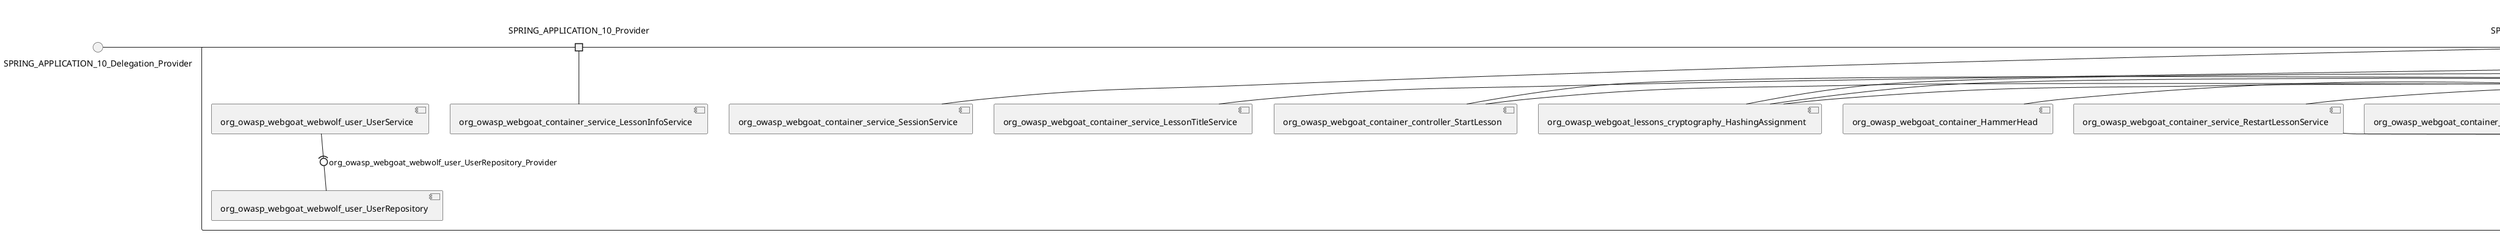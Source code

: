 @startuml
skinparam fixCircleLabelOverlapping true
skinparam componentStyle uml2
() SPRING_APPLICATION_10_Delegation_Provider
() SPRING_APPLICATION_11_Delegation_Provider
() SPRING_APPLICATION_12_Delegation_Provider
() SPRING_APPLICATION_13_Delegation_Provider
() SPRING_APPLICATION_14_Delegation_Provider
() SPRING_APPLICATION_15_Delegation_Provider
() SPRING_APPLICATION_16_Delegation_Provider
() SPRING_APPLICATION_2_Delegation_Provider
() SPRING_APPLICATION_3_Delegation_Provider
() SPRING_APPLICATION_4_Delegation_Provider
() SPRING_APPLICATION_5_Delegation_Provider
() SPRING_APPLICATION_6_Delegation_Provider
() SPRING_APPLICATION_7_Delegation_Provider
() SPRING_APPLICATION_8_Delegation_Provider
() SPRING_APPLICATION_9_Delegation_Provider
() SPRING_APPLICATION_BypassRestrictions_FieldRestrictions_POST_Delegation_Provider
() SPRING_APPLICATION_BypassRestrictions_frontendValidation_POST_Delegation_Provider
() SPRING_APPLICATION_ChromeDevTools_dummy_POST_Delegation_Provider
() SPRING_APPLICATION_ChromeDevTools_network_POST_Delegation_Provider
() SPRING_APPLICATION_CrossSiteScriptingStored_stored_xss_POST_Delegation_Provider
() SPRING_APPLICATION_CrossSiteScriptingStored_stored_xss_follow_up_POST_Delegation_Provider
() SPRING_APPLICATION_CrossSiteScripting_attack1_POST_Delegation_Provider
() SPRING_APPLICATION_CrossSiteScripting_attack3_POST_Delegation_Provider
() SPRING_APPLICATION_CrossSiteScripting_attack4_POST_Delegation_Provider
() SPRING_APPLICATION_CrossSiteScripting_attack5a_GET_Delegation_Provider
() SPRING_APPLICATION_CrossSiteScripting_attack6a_POST_Delegation_Provider
() SPRING_APPLICATION_CrossSiteScripting_dom_follow_up_POST_Delegation_Provider
() SPRING_APPLICATION_CrossSiteScripting_phone_home_xss_POST_Delegation_Provider
() SPRING_APPLICATION_CrossSiteScripting_quiz_GET_POST_Delegation_Provider
() SPRING_APPLICATION_Delegation_Provider
() SPRING_APPLICATION_GET_10_Delegation_Provider
() SPRING_APPLICATION_GET_11_Delegation_Provider
() SPRING_APPLICATION_GET_2_Delegation_Provider
() SPRING_APPLICATION_GET_3_Delegation_Provider
() SPRING_APPLICATION_GET_4_Delegation_Provider
() SPRING_APPLICATION_GET_5_Delegation_Provider
() SPRING_APPLICATION_GET_6_Delegation_Provider
() SPRING_APPLICATION_GET_7_Delegation_Provider
() SPRING_APPLICATION_GET_8_Delegation_Provider
() SPRING_APPLICATION_GET_9_Delegation_Provider
() SPRING_APPLICATION_GET_Delegation_Provider
() SPRING_APPLICATION_HtmlTampering_task_POST_Delegation_Provider
() SPRING_APPLICATION_HttpBasics_attack1_POST_Delegation_Provider
() SPRING_APPLICATION_HttpBasics_attack2_POST_Delegation_Provider
() SPRING_APPLICATION_IDOR_diff_attributes_POST_Delegation_Provider
() SPRING_APPLICATION_IDOR_login_POST_Delegation_Provider
() SPRING_APPLICATION_IDOR_profile_alt_path_POST_Delegation_Provider
() SPRING_APPLICATION_InsecureDeserialization_task_POST_Delegation_Provider
() SPRING_APPLICATION_InsecureLogin_Delegation_Provider
() SPRING_APPLICATION_JWT_decode_POST_Delegation_Provider
() SPRING_APPLICATION_JWT_jku_Delegation_Provider
() SPRING_APPLICATION_JWT_kid_Delegation_Provider
() SPRING_APPLICATION_JWT_quiz_GET_POST_Delegation_Provider
() SPRING_APPLICATION_JWT_refresh_Delegation_Provider
() SPRING_APPLICATION_JWT_secret_POST_Delegation_Provider
() SPRING_APPLICATION_JWT_votings_Delegation_Provider
() SPRING_APPLICATION_LogSpoofing_log_bleeding_POST_Delegation_Provider
() SPRING_APPLICATION_LogSpoofing_log_spoofing_POST_Delegation_Provider
() SPRING_APPLICATION_POST_10_Delegation_Provider
() SPRING_APPLICATION_POST_11_Delegation_Provider
() SPRING_APPLICATION_POST_12_Delegation_Provider
() SPRING_APPLICATION_POST_13_Delegation_Provider
() SPRING_APPLICATION_POST_14_Delegation_Provider
() SPRING_APPLICATION_POST_15_Delegation_Provider
() SPRING_APPLICATION_POST_16_Delegation_Provider
() SPRING_APPLICATION_POST_17_Delegation_Provider
() SPRING_APPLICATION_POST_18_Delegation_Provider
() SPRING_APPLICATION_POST_2_Delegation_Provider
() SPRING_APPLICATION_POST_3_Delegation_Provider
() SPRING_APPLICATION_POST_4_Delegation_Provider
() SPRING_APPLICATION_POST_5_Delegation_Provider
() SPRING_APPLICATION_POST_6_Delegation_Provider
() SPRING_APPLICATION_POST_7_Delegation_Provider
() SPRING_APPLICATION_POST_8_Delegation_Provider
() SPRING_APPLICATION_POST_9_Delegation_Provider
() SPRING_APPLICATION_POST_Delegation_Provider
() SPRING_APPLICATION_PUT_Delegation_Provider
() SPRING_APPLICATION_PasswordReset_ForgotPassword_create_password_reset_link_POST_Delegation_Provider
() SPRING_APPLICATION_PasswordReset_SecurityQuestions_POST_Delegation_Provider
() SPRING_APPLICATION_PasswordReset_reset_Delegation_Provider
() SPRING_APPLICATION_PasswordReset_simple_mail_reset_POST_Delegation_Provider
() SPRING_APPLICATION_PathTraversal_profile_picture_GET_Delegation_Provider
() SPRING_APPLICATION_PathTraversal_profile_picture_fix_GET_Delegation_Provider
() SPRING_APPLICATION_PathTraversal_profile_upload_POST_Delegation_Provider
() SPRING_APPLICATION_PathTraversal_profile_upload_fix_POST_Delegation_Provider
() SPRING_APPLICATION_PathTraversal_profile_upload_remove_user_input_POST_Delegation_Provider
() SPRING_APPLICATION_PathTraversal_random_POST_Delegation_Provider
() SPRING_APPLICATION_PathTraversal_random_picture_GET_Delegation_Provider
() SPRING_APPLICATION_PathTraversal_zip_slip_Delegation_Provider
() SPRING_APPLICATION_SSRF_task1_POST_Delegation_Provider
() SPRING_APPLICATION_SSRF_task2_POST_Delegation_Provider
() SPRING_APPLICATION_SecurePasswords_assignment_POST_Delegation_Provider
() SPRING_APPLICATION_SqlInjectionAdvanced_attack6a_POST_Delegation_Provider
() SPRING_APPLICATION_SqlInjectionAdvanced_attack6b_POST_Delegation_Provider
() SPRING_APPLICATION_SqlInjectionAdvanced_challenge_Login_POST_Delegation_Provider
() SPRING_APPLICATION_SqlInjectionAdvanced_challenge_PUT_Delegation_Provider
() SPRING_APPLICATION_SqlInjectionAdvanced_quiz_GET_POST_Delegation_Provider
() SPRING_APPLICATION_SqlInjectionMitigations_attack10a_POST_Delegation_Provider
() SPRING_APPLICATION_SqlInjectionMitigations_attack10b_POST_Delegation_Provider
() SPRING_APPLICATION_SqlInjectionMitigations_attack12a_POST_Delegation_Provider
() SPRING_APPLICATION_SqlInjectionMitigations_servers_GET_Delegation_Provider
() SPRING_APPLICATION_SqlInjection_assignment5a_POST_Delegation_Provider
() SPRING_APPLICATION_SqlInjection_assignment5b_POST_Delegation_Provider
() SPRING_APPLICATION_SqlInjection_attack10_POST_Delegation_Provider
() SPRING_APPLICATION_SqlInjection_attack2_POST_Delegation_Provider
() SPRING_APPLICATION_SqlInjection_attack3_POST_Delegation_Provider
() SPRING_APPLICATION_SqlInjection_attack4_POST_Delegation_Provider
() SPRING_APPLICATION_SqlInjection_attack5_POST_Delegation_Provider
() SPRING_APPLICATION_SqlInjection_attack8_POST_Delegation_Provider
() SPRING_APPLICATION_SqlInjection_attack9_POST_Delegation_Provider
() SPRING_APPLICATION_SqlOnlyInputValidationOnKeywords_attack_POST_Delegation_Provider
() SPRING_APPLICATION_SqlOnlyInputValidation_attack_POST_Delegation_Provider
() SPRING_APPLICATION_VulnerableComponents_attack1_POST_Delegation_Provider
() SPRING_APPLICATION_WebWolf_GET_Delegation_Provider
() SPRING_APPLICATION_WebWolf_landing_Delegation_Provider
() SPRING_APPLICATION_WebWolf_mail_Delegation_Provider
() SPRING_APPLICATION_challenge_1_POST_Delegation_Provider
() SPRING_APPLICATION_challenge_5_POST_Delegation_Provider
() SPRING_APPLICATION_challenge_7_Delegation_Provider
() SPRING_APPLICATION_challenge_8_Delegation_Provider
() SPRING_APPLICATION_challenge_logo_Delegation_Provider
() SPRING_APPLICATION_cia_quiz_GET_POST_Delegation_Provider
() SPRING_APPLICATION_clientSideFiltering_attack1_POST_Delegation_Provider
() SPRING_APPLICATION_clientSideFiltering_challenge_store_coupons_GET_Delegation_Provider
() SPRING_APPLICATION_clientSideFiltering_getItForFree_POST_Delegation_Provider
() SPRING_APPLICATION_clientSideFiltering_salaries_GET_Delegation_Provider
() SPRING_APPLICATION_crypto_encoding_basic_auth_POST_Delegation_Provider
() SPRING_APPLICATION_crypto_encoding_xor_POST_Delegation_Provider
() SPRING_APPLICATION_crypto_hashing_POST_Delegation_Provider
() SPRING_APPLICATION_crypto_secure_defaults_POST_Delegation_Provider
() SPRING_APPLICATION_crypto_signing_verify_POST_Delegation_Provider
() SPRING_APPLICATION_csrf_feedback_message_POST_Delegation_Provider
() SPRING_APPLICATION_csrf_review_POST_Delegation_Provider
() SPRING_APPLICATION_files_GET_Delegation_Provider
() SPRING_APPLICATION_fileupload_POST_Delegation_Provider
() SPRING_APPLICATION_jwt_Delegation_Provider
() SPRING_APPLICATION_landing_Delegation_Provider
() SPRING_APPLICATION_lesson_template_Delegation_Provider
() SPRING_APPLICATION_login_oauth_mvc_GET_Delegation_Provider
() SPRING_APPLICATION_mail_DELETE_GET_POST_Delegation_Provider
() SPRING_APPLICATION_register_mvc_POST_Delegation_Provider
() SPRING_APPLICATION_registration_GET_Delegation_Provider
() SPRING_APPLICATION_requests_GET_Delegation_Provider
() SPRING_APPLICATION_scoreboard_data_GET_Delegation_Provider
() SPRING_APPLICATION_server_directory_GET_Delegation_Provider
() SPRING_APPLICATION_service_debug_labels_mvc_Delegation_Provider
() SPRING_APPLICATION_service_lessonoverview_mvc_Delegation_Provider
() SPRING_APPLICATION_xxe_comments_GET_Delegation_Provider
rectangle System {
[org_owasp_webgoat_container_HammerHead] [[webgoat-webgoat.repository#_RdcfpCn0Ee-CCYNUjBWjjA]]
[org_owasp_webgoat_container_WebWolfRedirect] [[webgoat-webgoat.repository#_RdcfpCn0Ee-CCYNUjBWjjA]]
[org_owasp_webgoat_container_controller_StartLesson] [[webgoat-webgoat.repository#_RdcfpCn0Ee-CCYNUjBWjjA]]
[org_owasp_webgoat_container_controller_Welcome] [[webgoat-webgoat.repository#_RdcfpCn0Ee-CCYNUjBWjjA]]
[org_owasp_webgoat_container_i18n_PluginMessages_Provider] [[webgoat-webgoat.repository#_RdcfpCn0Ee-CCYNUjBWjjA]]
[org_owasp_webgoat_container_service_EnvironmentService] [[webgoat-webgoat.repository#_RdcfpCn0Ee-CCYNUjBWjjA]]
[org_owasp_webgoat_container_service_HintService] [[webgoat-webgoat.repository#_RdcfpCn0Ee-CCYNUjBWjjA]]
[org_owasp_webgoat_container_service_LabelDebugService] [[webgoat-webgoat.repository#_RdcfpCn0Ee-CCYNUjBWjjA]]
[org_owasp_webgoat_container_service_LabelService] [[webgoat-webgoat.repository#_RdcfpCn0Ee-CCYNUjBWjjA]]
[org_owasp_webgoat_container_service_LessonInfoService] [[webgoat-webgoat.repository#_RdcfpCn0Ee-CCYNUjBWjjA]]
[org_owasp_webgoat_container_service_LessonMenuService] [[webgoat-webgoat.repository#_RdcfpCn0Ee-CCYNUjBWjjA]]
[org_owasp_webgoat_container_service_LessonProgressService] [[webgoat-webgoat.repository#_RdcfpCn0Ee-CCYNUjBWjjA]]
[org_owasp_webgoat_container_service_LessonTitleService] [[webgoat-webgoat.repository#_RdcfpCn0Ee-CCYNUjBWjjA]]
[org_owasp_webgoat_container_service_ReportCardService] [[webgoat-webgoat.repository#_RdcfpCn0Ee-CCYNUjBWjjA]]
[org_owasp_webgoat_container_service_RestartLessonService] [[webgoat-webgoat.repository#_RdcfpCn0Ee-CCYNUjBWjjA]]
[org_owasp_webgoat_container_service_SessionService] [[webgoat-webgoat.repository#_RdcfpCn0Ee-CCYNUjBWjjA]]
[org_owasp_webgoat_container_session_UserSessionData_Provider] [[webgoat-webgoat.repository#_RdcfpCn0Ee-CCYNUjBWjjA]]
[org_owasp_webgoat_container_session_WebSession_Provider] [[webgoat-webgoat.repository#_RdcfpCn0Ee-CCYNUjBWjjA]]
[org_owasp_webgoat_container_users_RegistrationController] [[webgoat-webgoat.repository#_RdcfpCn0Ee-CCYNUjBWjjA]]
[org_owasp_webgoat_container_users_Scoreboard] [[webgoat-webgoat.repository#_RdcfpCn0Ee-CCYNUjBWjjA]]
[org_owasp_webgoat_container_users_UserRepository] [[webgoat-webgoat.repository#_RdcfpCn0Ee-CCYNUjBWjjA]]
[org_owasp_webgoat_container_users_UserService] [[webgoat-webgoat.repository#_RdcfpCn0Ee-CCYNUjBWjjA]]
[org_owasp_webgoat_container_users_UserTrackerRepository] [[webgoat-webgoat.repository#_RdcfpCn0Ee-CCYNUjBWjjA]]
[org_owasp_webgoat_lessons_authbypass_VerifyAccount] [[webgoat-webgoat.repository#_RdcfpCn0Ee-CCYNUjBWjjA]]
[org_owasp_webgoat_lessons_bypassrestrictions_BypassRestrictionsFieldRestrictions] [[webgoat-webgoat.repository#_RdcfpCn0Ee-CCYNUjBWjjA]]
[org_owasp_webgoat_lessons_bypassrestrictions_BypassRestrictionsFrontendValidation] [[webgoat-webgoat.repository#_RdcfpCn0Ee-CCYNUjBWjjA]]
[org_owasp_webgoat_lessons_challenges_FlagController] [[webgoat-webgoat.repository#_RdcfpCn0Ee-CCYNUjBWjjA]]
[org_owasp_webgoat_lessons_challenges_challenge1_Assignment1] [[webgoat-webgoat.repository#_RdcfpCn0Ee-CCYNUjBWjjA]]
[org_owasp_webgoat_lessons_challenges_challenge1_ImageServlet] [[webgoat-webgoat.repository#_RdcfpCn0Ee-CCYNUjBWjjA]]
[org_owasp_webgoat_lessons_challenges_challenge5_Assignment5] [[webgoat-webgoat.repository#_RdcfpCn0Ee-CCYNUjBWjjA]]
[org_owasp_webgoat_lessons_challenges_challenge7_Assignment7] [[webgoat-webgoat.repository#_RdcfpCn0Ee-CCYNUjBWjjA]]
[org_owasp_webgoat_lessons_challenges_challenge8_Assignment8] [[webgoat-webgoat.repository#_RdcfpCn0Ee-CCYNUjBWjjA]]
[org_owasp_webgoat_lessons_chromedevtools_NetworkDummy] [[webgoat-webgoat.repository#_RdcfpCn0Ee-CCYNUjBWjjA]]
[org_owasp_webgoat_lessons_chromedevtools_NetworkLesson] [[webgoat-webgoat.repository#_RdcfpCn0Ee-CCYNUjBWjjA]]
[org_owasp_webgoat_lessons_cia_CIAQuiz] [[webgoat-webgoat.repository#_RdcfpCn0Ee-CCYNUjBWjjA]]
[org_owasp_webgoat_lessons_clientsidefiltering_ClientSideFilteringAssignment] [[webgoat-webgoat.repository#_RdcfpCn0Ee-CCYNUjBWjjA]]
[org_owasp_webgoat_lessons_clientsidefiltering_ClientSideFilteringFreeAssignment] [[webgoat-webgoat.repository#_RdcfpCn0Ee-CCYNUjBWjjA]]
[org_owasp_webgoat_lessons_clientsidefiltering_Salaries] [[webgoat-webgoat.repository#_RdcfpCn0Ee-CCYNUjBWjjA]]
[org_owasp_webgoat_lessons_clientsidefiltering_ShopEndpoint] [[webgoat-webgoat.repository#_RdcfpCn0Ee-CCYNUjBWjjA]]
[org_owasp_webgoat_lessons_cryptography_EncodingAssignment] [[webgoat-webgoat.repository#_RdcfpCn0Ee-CCYNUjBWjjA]]
[org_owasp_webgoat_lessons_cryptography_HashingAssignment] [[webgoat-webgoat.repository#_RdcfpCn0Ee-CCYNUjBWjjA]]
[org_owasp_webgoat_lessons_cryptography_SecureDefaultsAssignment] [[webgoat-webgoat.repository#_RdcfpCn0Ee-CCYNUjBWjjA]]
[org_owasp_webgoat_lessons_cryptography_SigningAssignment] [[webgoat-webgoat.repository#_RdcfpCn0Ee-CCYNUjBWjjA]]
[org_owasp_webgoat_lessons_cryptography_XOREncodingAssignment] [[webgoat-webgoat.repository#_RdcfpCn0Ee-CCYNUjBWjjA]]
[org_owasp_webgoat_lessons_csrf_CSRFConfirmFlag1] [[webgoat-webgoat.repository#_RdcfpCn0Ee-CCYNUjBWjjA]]
[org_owasp_webgoat_lessons_csrf_CSRFFeedback] [[webgoat-webgoat.repository#_RdcfpCn0Ee-CCYNUjBWjjA]]
[org_owasp_webgoat_lessons_csrf_CSRFGetFlag] [[webgoat-webgoat.repository#_RdcfpCn0Ee-CCYNUjBWjjA]]
[org_owasp_webgoat_lessons_csrf_CSRFLogin] [[webgoat-webgoat.repository#_RdcfpCn0Ee-CCYNUjBWjjA]]
[org_owasp_webgoat_lessons_csrf_ForgedReviews] [[webgoat-webgoat.repository#_RdcfpCn0Ee-CCYNUjBWjjA]]
[org_owasp_webgoat_lessons_csrf_ObjectMapper_Provider] [[webgoat-webgoat.repository#_RdcfpCn0Ee-CCYNUjBWjjA]]
[org_owasp_webgoat_lessons_deserialization_InsecureDeserializationTask] [[webgoat-webgoat.repository#_RdcfpCn0Ee-CCYNUjBWjjA]]
[org_owasp_webgoat_lessons_hijacksession_HijackSessionAssignment] [[webgoat-webgoat.repository#_RdcfpCn0Ee-CCYNUjBWjjA]]
[org_owasp_webgoat_lessons_hijacksession_cas_HijackSessionAuthenticationProvider] [[webgoat-webgoat.repository#_RdcfpCn0Ee-CCYNUjBWjjA]]
[org_owasp_webgoat_lessons_htmltampering_HtmlTamperingTask] [[webgoat-webgoat.repository#_RdcfpCn0Ee-CCYNUjBWjjA]]
[org_owasp_webgoat_lessons_httpbasics_HttpBasicsLesson] [[webgoat-webgoat.repository#_RdcfpCn0Ee-CCYNUjBWjjA]]
[org_owasp_webgoat_lessons_httpbasics_HttpBasicsQuiz] [[webgoat-webgoat.repository#_RdcfpCn0Ee-CCYNUjBWjjA]]
[org_owasp_webgoat_lessons_httpproxies_HttpBasicsInterceptRequest] [[webgoat-webgoat.repository#_RdcfpCn0Ee-CCYNUjBWjjA]]
[org_owasp_webgoat_lessons_idor_IDORDiffAttributes] [[webgoat-webgoat.repository#_RdcfpCn0Ee-CCYNUjBWjjA]]
[org_owasp_webgoat_lessons_idor_IDOREditOtherProfile] [[webgoat-webgoat.repository#_RdcfpCn0Ee-CCYNUjBWjjA]]
[org_owasp_webgoat_lessons_idor_IDORLogin] [[webgoat-webgoat.repository#_RdcfpCn0Ee-CCYNUjBWjjA]]
[org_owasp_webgoat_lessons_idor_IDORViewOtherProfile] [[webgoat-webgoat.repository#_RdcfpCn0Ee-CCYNUjBWjjA]]
[org_owasp_webgoat_lessons_idor_IDORViewOwnProfile] [[webgoat-webgoat.repository#_RdcfpCn0Ee-CCYNUjBWjjA]]
[org_owasp_webgoat_lessons_idor_IDORViewOwnProfileAltUrl] [[webgoat-webgoat.repository#_RdcfpCn0Ee-CCYNUjBWjjA]]
[org_owasp_webgoat_lessons_insecurelogin_InsecureLoginTask] [[webgoat-webgoat.repository#_RdcfpCn0Ee-CCYNUjBWjjA]]
[org_owasp_webgoat_lessons_jwt_JWTDecodeEndpoint] [[webgoat-webgoat.repository#_RdcfpCn0Ee-CCYNUjBWjjA]]
[org_owasp_webgoat_lessons_jwt_JWTQuiz] [[webgoat-webgoat.repository#_RdcfpCn0Ee-CCYNUjBWjjA]]
[org_owasp_webgoat_lessons_jwt_JWTRefreshEndpoint] [[webgoat-webgoat.repository#_RdcfpCn0Ee-CCYNUjBWjjA]]
[org_owasp_webgoat_lessons_jwt_JWTSecretKeyEndpoint] [[webgoat-webgoat.repository#_RdcfpCn0Ee-CCYNUjBWjjA]]
[org_owasp_webgoat_lessons_jwt_JWTVotesEndpoint] [[webgoat-webgoat.repository#_RdcfpCn0Ee-CCYNUjBWjjA]]
[org_owasp_webgoat_lessons_jwt_claimmisuse_JWTHeaderJKUEndpoint] [[webgoat-webgoat.repository#_RdcfpCn0Ee-CCYNUjBWjjA]]
[org_owasp_webgoat_lessons_jwt_claimmisuse_JWTHeaderKIDEndpoint] [[webgoat-webgoat.repository#_RdcfpCn0Ee-CCYNUjBWjjA]]
[org_owasp_webgoat_lessons_lessontemplate_SampleAttack] [[webgoat-webgoat.repository#_RdcfpCn0Ee-CCYNUjBWjjA]]
[org_owasp_webgoat_lessons_logging_LogBleedingTask] [[webgoat-webgoat.repository#_RdcfpCn0Ee-CCYNUjBWjjA]]
[org_owasp_webgoat_lessons_logging_LogSpoofingTask] [[webgoat-webgoat.repository#_RdcfpCn0Ee-CCYNUjBWjjA]]
[org_owasp_webgoat_lessons_missingac_MissingFunctionACHiddenMenus] [[webgoat-webgoat.repository#_RdcfpCn0Ee-CCYNUjBWjjA]]
[org_owasp_webgoat_lessons_missingac_MissingFunctionACUsers] [[webgoat-webgoat.repository#_RdcfpCn0Ee-CCYNUjBWjjA]]
[org_owasp_webgoat_lessons_missingac_MissingFunctionACYourHash] [[webgoat-webgoat.repository#_RdcfpCn0Ee-CCYNUjBWjjA]]
[org_owasp_webgoat_lessons_missingac_MissingFunctionACYourHashAdmin] [[webgoat-webgoat.repository#_RdcfpCn0Ee-CCYNUjBWjjA]]
[org_owasp_webgoat_lessons_passwordreset_QuestionsAssignment] [[webgoat-webgoat.repository#_RdcfpCn0Ee-CCYNUjBWjjA]]
[org_owasp_webgoat_lessons_passwordreset_ResetLinkAssignment] [[webgoat-webgoat.repository#_RdcfpCn0Ee-CCYNUjBWjjA]]
[org_owasp_webgoat_lessons_passwordreset_ResetLinkAssignmentForgotPassword] [[webgoat-webgoat.repository#_RdcfpCn0Ee-CCYNUjBWjjA]]
[org_owasp_webgoat_lessons_passwordreset_SecurityQuestionAssignment] [[webgoat-webgoat.repository#_RdcfpCn0Ee-CCYNUjBWjjA]]
[org_owasp_webgoat_lessons_passwordreset_SimpleMailAssignment] [[webgoat-webgoat.repository#_RdcfpCn0Ee-CCYNUjBWjjA]]
[org_owasp_webgoat_lessons_passwordreset_TriedQuestions] [[webgoat-webgoat.repository#_RdcfpCn0Ee-CCYNUjBWjjA]]
[org_owasp_webgoat_lessons_pathtraversal_ProfileUpload] [[webgoat-webgoat.repository#_RdcfpCn0Ee-CCYNUjBWjjA]]
[org_owasp_webgoat_lessons_pathtraversal_ProfileUploadFix] [[webgoat-webgoat.repository#_RdcfpCn0Ee-CCYNUjBWjjA]]
[org_owasp_webgoat_lessons_pathtraversal_ProfileUploadRemoveUserInput] [[webgoat-webgoat.repository#_RdcfpCn0Ee-CCYNUjBWjjA]]
[org_owasp_webgoat_lessons_pathtraversal_ProfileUploadRetrieval] [[webgoat-webgoat.repository#_RdcfpCn0Ee-CCYNUjBWjjA]]
[org_owasp_webgoat_lessons_pathtraversal_ProfileZipSlip] [[webgoat-webgoat.repository#_RdcfpCn0Ee-CCYNUjBWjjA]]
[org_owasp_webgoat_lessons_securepasswords_SecurePasswordsAssignment] [[webgoat-webgoat.repository#_RdcfpCn0Ee-CCYNUjBWjjA]]
[org_owasp_webgoat_lessons_spoofcookie_SpoofCookieAssignment] [[webgoat-webgoat.repository#_RdcfpCn0Ee-CCYNUjBWjjA]]
[org_owasp_webgoat_lessons_sqlinjection_advanced_SqlInjectionChallenge] [[webgoat-webgoat.repository#_RdcfpCn0Ee-CCYNUjBWjjA]]
[org_owasp_webgoat_lessons_sqlinjection_advanced_SqlInjectionChallengeLogin] [[webgoat-webgoat.repository#_RdcfpCn0Ee-CCYNUjBWjjA]]
[org_owasp_webgoat_lessons_sqlinjection_advanced_SqlInjectionLesson6a] [[webgoat-webgoat.repository#_RdcfpCn0Ee-CCYNUjBWjjA]]
[org_owasp_webgoat_lessons_sqlinjection_advanced_SqlInjectionLesson6b] [[webgoat-webgoat.repository#_RdcfpCn0Ee-CCYNUjBWjjA]]
[org_owasp_webgoat_lessons_sqlinjection_advanced_SqlInjectionQuiz] [[webgoat-webgoat.repository#_RdcfpCn0Ee-CCYNUjBWjjA]]
[org_owasp_webgoat_lessons_sqlinjection_introduction_SqlInjectionLesson10] [[webgoat-webgoat.repository#_RdcfpCn0Ee-CCYNUjBWjjA]]
[org_owasp_webgoat_lessons_sqlinjection_introduction_SqlInjectionLesson2] [[webgoat-webgoat.repository#_RdcfpCn0Ee-CCYNUjBWjjA]]
[org_owasp_webgoat_lessons_sqlinjection_introduction_SqlInjectionLesson3] [[webgoat-webgoat.repository#_RdcfpCn0Ee-CCYNUjBWjjA]]
[org_owasp_webgoat_lessons_sqlinjection_introduction_SqlInjectionLesson4] [[webgoat-webgoat.repository#_RdcfpCn0Ee-CCYNUjBWjjA]]
[org_owasp_webgoat_lessons_sqlinjection_introduction_SqlInjectionLesson5] [[webgoat-webgoat.repository#_RdcfpCn0Ee-CCYNUjBWjjA]]
[org_owasp_webgoat_lessons_sqlinjection_introduction_SqlInjectionLesson5a] [[webgoat-webgoat.repository#_RdcfpCn0Ee-CCYNUjBWjjA]]
[org_owasp_webgoat_lessons_sqlinjection_introduction_SqlInjectionLesson5b] [[webgoat-webgoat.repository#_RdcfpCn0Ee-CCYNUjBWjjA]]
[org_owasp_webgoat_lessons_sqlinjection_introduction_SqlInjectionLesson8] [[webgoat-webgoat.repository#_RdcfpCn0Ee-CCYNUjBWjjA]]
[org_owasp_webgoat_lessons_sqlinjection_introduction_SqlInjectionLesson9] [[webgoat-webgoat.repository#_RdcfpCn0Ee-CCYNUjBWjjA]]
[org_owasp_webgoat_lessons_sqlinjection_mitigation_Servers] [[webgoat-webgoat.repository#_RdcfpCn0Ee-CCYNUjBWjjA]]
[org_owasp_webgoat_lessons_sqlinjection_mitigation_SqlInjectionLesson10a] [[webgoat-webgoat.repository#_RdcfpCn0Ee-CCYNUjBWjjA]]
[org_owasp_webgoat_lessons_sqlinjection_mitigation_SqlInjectionLesson10b] [[webgoat-webgoat.repository#_RdcfpCn0Ee-CCYNUjBWjjA]]
[org_owasp_webgoat_lessons_sqlinjection_mitigation_SqlInjectionLesson13] [[webgoat-webgoat.repository#_RdcfpCn0Ee-CCYNUjBWjjA]]
[org_owasp_webgoat_lessons_sqlinjection_mitigation_SqlOnlyInputValidation] [[webgoat-webgoat.repository#_RdcfpCn0Ee-CCYNUjBWjjA]]
[org_owasp_webgoat_lessons_sqlinjection_mitigation_SqlOnlyInputValidationOnKeywords] [[webgoat-webgoat.repository#_RdcfpCn0Ee-CCYNUjBWjjA]]
[org_owasp_webgoat_lessons_ssrf_SSRFTask1] [[webgoat-webgoat.repository#_RdcfpCn0Ee-CCYNUjBWjjA]]
[org_owasp_webgoat_lessons_ssrf_SSRFTask2] [[webgoat-webgoat.repository#_RdcfpCn0Ee-CCYNUjBWjjA]]
[org_owasp_webgoat_lessons_vulnerablecomponents_VulnerableComponentsLesson] [[webgoat-webgoat.repository#_RdcfpCn0Ee-CCYNUjBWjjA]]
[org_owasp_webgoat_lessons_webwolfintroduction_LandingAssignment] [[webgoat-webgoat.repository#_RdcfpCn0Ee-CCYNUjBWjjA]]
[org_owasp_webgoat_lessons_webwolfintroduction_MailAssignment] [[webgoat-webgoat.repository#_RdcfpCn0Ee-CCYNUjBWjjA]]
[org_owasp_webgoat_lessons_xss_CrossSiteScriptingLesson1] [[webgoat-webgoat.repository#_RdcfpCn0Ee-CCYNUjBWjjA]]
[org_owasp_webgoat_lessons_xss_CrossSiteScriptingLesson3] [[webgoat-webgoat.repository#_RdcfpCn0Ee-CCYNUjBWjjA]]
[org_owasp_webgoat_lessons_xss_CrossSiteScriptingLesson4] [[webgoat-webgoat.repository#_RdcfpCn0Ee-CCYNUjBWjjA]]
[org_owasp_webgoat_lessons_xss_CrossSiteScriptingLesson5a] [[webgoat-webgoat.repository#_RdcfpCn0Ee-CCYNUjBWjjA]]
[org_owasp_webgoat_lessons_xss_CrossSiteScriptingLesson6a] [[webgoat-webgoat.repository#_RdcfpCn0Ee-CCYNUjBWjjA]]
[org_owasp_webgoat_lessons_xss_CrossSiteScriptingQuiz] [[webgoat-webgoat.repository#_RdcfpCn0Ee-CCYNUjBWjjA]]
[org_owasp_webgoat_lessons_xss_DOMCrossSiteScripting] [[webgoat-webgoat.repository#_RdcfpCn0Ee-CCYNUjBWjjA]]
[org_owasp_webgoat_lessons_xss_DOMCrossSiteScriptingVerifier] [[webgoat-webgoat.repository#_RdcfpCn0Ee-CCYNUjBWjjA]]
[org_owasp_webgoat_lessons_xss_stored_StoredCrossSiteScriptingVerifier] [[webgoat-webgoat.repository#_RdcfpCn0Ee-CCYNUjBWjjA]]
[org_owasp_webgoat_lessons_xss_stored_StoredXssComments] [[webgoat-webgoat.repository#_RdcfpCn0Ee-CCYNUjBWjjA]]
[org_owasp_webgoat_lessons_xxe_BlindSendFileAssignment] [[webgoat-webgoat.repository#_RdcfpCn0Ee-CCYNUjBWjjA]]
[org_owasp_webgoat_lessons_xxe_CommentsCache] [[webgoat-webgoat.repository#_RdcfpCn0Ee-CCYNUjBWjjA]]
[org_owasp_webgoat_lessons_xxe_CommentsEndpoint] [[webgoat-webgoat.repository#_RdcfpCn0Ee-CCYNUjBWjjA]]
[org_owasp_webgoat_lessons_xxe_ContentTypeAssignment] [[webgoat-webgoat.repository#_RdcfpCn0Ee-CCYNUjBWjjA]]
[org_owasp_webgoat_lessons_xxe_SimpleXXE] [[webgoat-webgoat.repository#_RdcfpCn0Ee-CCYNUjBWjjA]]
[org_owasp_webgoat_webwolf_FileServer] [[webgoat-webgoat.repository#_RdcfpCn0Ee-CCYNUjBWjjA]]
[org_owasp_webgoat_webwolf_jwt_JWTController] [[webgoat-webgoat.repository#_RdcfpCn0Ee-CCYNUjBWjjA]]
[org_owasp_webgoat_webwolf_mailbox_MailboxController] [[webgoat-webgoat.repository#_RdcfpCn0Ee-CCYNUjBWjjA]]
[org_owasp_webgoat_webwolf_mailbox_MailboxRepository] [[webgoat-webgoat.repository#_RdcfpCn0Ee-CCYNUjBWjjA]]
[org_owasp_webgoat_webwolf_requests_LandingPage] [[webgoat-webgoat.repository#_RdcfpCn0Ee-CCYNUjBWjjA]]
[org_owasp_webgoat_webwolf_requests_Requests] [[webgoat-webgoat.repository#_RdcfpCn0Ee-CCYNUjBWjjA]]
[org_owasp_webgoat_webwolf_user_UserRepository] [[webgoat-webgoat.repository#_RdcfpCn0Ee-CCYNUjBWjjA]]
[org_owasp_webgoat_webwolf_user_UserService] [[webgoat-webgoat.repository#_RdcfpCn0Ee-CCYNUjBWjjA]]
port SPRING_APPLICATION_10_Provider
SPRING_APPLICATION_10_Delegation_Provider - SPRING_APPLICATION_10_Provider
SPRING_APPLICATION_10_Provider - [org_owasp_webgoat_container_service_LessonInfoService]
port SPRING_APPLICATION_11_Provider
SPRING_APPLICATION_11_Delegation_Provider - SPRING_APPLICATION_11_Provider
SPRING_APPLICATION_11_Provider - [org_owasp_webgoat_container_service_SessionService]
port SPRING_APPLICATION_12_Provider
SPRING_APPLICATION_12_Delegation_Provider - SPRING_APPLICATION_12_Provider
SPRING_APPLICATION_12_Provider - [org_owasp_webgoat_lessons_xxe_SimpleXXE]
port SPRING_APPLICATION_13_Provider
SPRING_APPLICATION_13_Delegation_Provider - SPRING_APPLICATION_13_Provider
SPRING_APPLICATION_13_Provider - [org_owasp_webgoat_container_controller_StartLesson]
port SPRING_APPLICATION_14_Provider
SPRING_APPLICATION_14_Delegation_Provider - SPRING_APPLICATION_14_Provider
SPRING_APPLICATION_14_Provider - [org_owasp_webgoat_lessons_cryptography_HashingAssignment]
port SPRING_APPLICATION_15_Provider
SPRING_APPLICATION_15_Delegation_Provider - SPRING_APPLICATION_15_Provider
SPRING_APPLICATION_15_Provider - [org_owasp_webgoat_container_service_LessonTitleService]
port SPRING_APPLICATION_16_Provider
SPRING_APPLICATION_16_Delegation_Provider - SPRING_APPLICATION_16_Provider
SPRING_APPLICATION_16_Provider - [org_owasp_webgoat_lessons_cryptography_SigningAssignment]
port SPRING_APPLICATION_2_Provider
SPRING_APPLICATION_2_Delegation_Provider - SPRING_APPLICATION_2_Provider
SPRING_APPLICATION_2_Provider - [org_owasp_webgoat_lessons_jwt_JWTSecretKeyEndpoint]
port SPRING_APPLICATION_3_Provider
SPRING_APPLICATION_3_Delegation_Provider - SPRING_APPLICATION_3_Provider
SPRING_APPLICATION_3_Provider - [org_owasp_webgoat_container_controller_StartLesson]
port SPRING_APPLICATION_4_Provider
SPRING_APPLICATION_4_Delegation_Provider - SPRING_APPLICATION_4_Provider
SPRING_APPLICATION_4_Provider - [org_owasp_webgoat_webwolf_FileServer]
port SPRING_APPLICATION_5_Provider
SPRING_APPLICATION_5_Delegation_Provider - SPRING_APPLICATION_5_Provider
SPRING_APPLICATION_5_Provider - [org_owasp_webgoat_container_service_LabelDebugService]
port SPRING_APPLICATION_6_Provider
SPRING_APPLICATION_6_Delegation_Provider - SPRING_APPLICATION_6_Provider
SPRING_APPLICATION_6_Provider - [org_owasp_webgoat_lessons_cryptography_HashingAssignment]
port SPRING_APPLICATION_7_Provider
SPRING_APPLICATION_7_Delegation_Provider - SPRING_APPLICATION_7_Provider
SPRING_APPLICATION_7_Provider - [org_owasp_webgoat_container_HammerHead]
port SPRING_APPLICATION_8_Provider
SPRING_APPLICATION_8_Delegation_Provider - SPRING_APPLICATION_8_Provider
SPRING_APPLICATION_8_Provider - [org_owasp_webgoat_container_service_RestartLessonService]
port SPRING_APPLICATION_9_Provider
SPRING_APPLICATION_9_Delegation_Provider - SPRING_APPLICATION_9_Provider
SPRING_APPLICATION_9_Provider - [org_owasp_webgoat_container_service_LessonMenuService]
port SPRING_APPLICATION_BypassRestrictions_FieldRestrictions_POST_Provider
SPRING_APPLICATION_BypassRestrictions_FieldRestrictions_POST_Delegation_Provider - SPRING_APPLICATION_BypassRestrictions_FieldRestrictions_POST_Provider
SPRING_APPLICATION_BypassRestrictions_FieldRestrictions_POST_Provider - [org_owasp_webgoat_lessons_bypassrestrictions_BypassRestrictionsFieldRestrictions]
port SPRING_APPLICATION_BypassRestrictions_frontendValidation_POST_Provider
SPRING_APPLICATION_BypassRestrictions_frontendValidation_POST_Delegation_Provider - SPRING_APPLICATION_BypassRestrictions_frontendValidation_POST_Provider
SPRING_APPLICATION_BypassRestrictions_frontendValidation_POST_Provider - [org_owasp_webgoat_lessons_bypassrestrictions_BypassRestrictionsFrontendValidation]
port SPRING_APPLICATION_ChromeDevTools_dummy_POST_Provider
SPRING_APPLICATION_ChromeDevTools_dummy_POST_Delegation_Provider - SPRING_APPLICATION_ChromeDevTools_dummy_POST_Provider
SPRING_APPLICATION_ChromeDevTools_dummy_POST_Provider - [org_owasp_webgoat_lessons_chromedevtools_NetworkDummy]
port SPRING_APPLICATION_ChromeDevTools_network_POST_Provider
SPRING_APPLICATION_ChromeDevTools_network_POST_Delegation_Provider - SPRING_APPLICATION_ChromeDevTools_network_POST_Provider
SPRING_APPLICATION_ChromeDevTools_network_POST_Provider - [org_owasp_webgoat_lessons_chromedevtools_NetworkLesson]
port SPRING_APPLICATION_CrossSiteScriptingStored_stored_xss_POST_Provider
SPRING_APPLICATION_CrossSiteScriptingStored_stored_xss_POST_Delegation_Provider - SPRING_APPLICATION_CrossSiteScriptingStored_stored_xss_POST_Provider
SPRING_APPLICATION_CrossSiteScriptingStored_stored_xss_POST_Provider - [org_owasp_webgoat_lessons_xss_stored_StoredXssComments]
port SPRING_APPLICATION_CrossSiteScriptingStored_stored_xss_follow_up_POST_Provider
SPRING_APPLICATION_CrossSiteScriptingStored_stored_xss_follow_up_POST_Delegation_Provider - SPRING_APPLICATION_CrossSiteScriptingStored_stored_xss_follow_up_POST_Provider
SPRING_APPLICATION_CrossSiteScriptingStored_stored_xss_follow_up_POST_Provider - [org_owasp_webgoat_lessons_xss_stored_StoredCrossSiteScriptingVerifier]
port SPRING_APPLICATION_CrossSiteScripting_attack1_POST_Provider
SPRING_APPLICATION_CrossSiteScripting_attack1_POST_Delegation_Provider - SPRING_APPLICATION_CrossSiteScripting_attack1_POST_Provider
SPRING_APPLICATION_CrossSiteScripting_attack1_POST_Provider - [org_owasp_webgoat_lessons_xss_CrossSiteScriptingLesson1]
port SPRING_APPLICATION_CrossSiteScripting_attack3_POST_Provider
SPRING_APPLICATION_CrossSiteScripting_attack3_POST_Delegation_Provider - SPRING_APPLICATION_CrossSiteScripting_attack3_POST_Provider
SPRING_APPLICATION_CrossSiteScripting_attack3_POST_Provider - [org_owasp_webgoat_lessons_xss_CrossSiteScriptingLesson3]
port SPRING_APPLICATION_CrossSiteScripting_attack4_POST_Provider
SPRING_APPLICATION_CrossSiteScripting_attack4_POST_Delegation_Provider - SPRING_APPLICATION_CrossSiteScripting_attack4_POST_Provider
SPRING_APPLICATION_CrossSiteScripting_attack4_POST_Provider - [org_owasp_webgoat_lessons_xss_CrossSiteScriptingLesson4]
port SPRING_APPLICATION_CrossSiteScripting_attack5a_GET_Provider
SPRING_APPLICATION_CrossSiteScripting_attack5a_GET_Delegation_Provider - SPRING_APPLICATION_CrossSiteScripting_attack5a_GET_Provider
SPRING_APPLICATION_CrossSiteScripting_attack5a_GET_Provider - [org_owasp_webgoat_lessons_xss_CrossSiteScriptingLesson5a]
port SPRING_APPLICATION_CrossSiteScripting_attack6a_POST_Provider
SPRING_APPLICATION_CrossSiteScripting_attack6a_POST_Delegation_Provider - SPRING_APPLICATION_CrossSiteScripting_attack6a_POST_Provider
SPRING_APPLICATION_CrossSiteScripting_attack6a_POST_Provider - [org_owasp_webgoat_lessons_xss_CrossSiteScriptingLesson6a]
port SPRING_APPLICATION_CrossSiteScripting_dom_follow_up_POST_Provider
SPRING_APPLICATION_CrossSiteScripting_dom_follow_up_POST_Delegation_Provider - SPRING_APPLICATION_CrossSiteScripting_dom_follow_up_POST_Provider
SPRING_APPLICATION_CrossSiteScripting_dom_follow_up_POST_Provider - [org_owasp_webgoat_lessons_xss_DOMCrossSiteScriptingVerifier]
port SPRING_APPLICATION_CrossSiteScripting_phone_home_xss_POST_Provider
SPRING_APPLICATION_CrossSiteScripting_phone_home_xss_POST_Delegation_Provider - SPRING_APPLICATION_CrossSiteScripting_phone_home_xss_POST_Provider
SPRING_APPLICATION_CrossSiteScripting_phone_home_xss_POST_Provider - [org_owasp_webgoat_lessons_xss_DOMCrossSiteScripting]
port SPRING_APPLICATION_CrossSiteScripting_quiz_GET_POST_Provider
SPRING_APPLICATION_CrossSiteScripting_quiz_GET_POST_Delegation_Provider - SPRING_APPLICATION_CrossSiteScripting_quiz_GET_POST_Provider
SPRING_APPLICATION_CrossSiteScripting_quiz_GET_POST_Provider - [org_owasp_webgoat_lessons_xss_CrossSiteScriptingQuiz]
port SPRING_APPLICATION_Provider
SPRING_APPLICATION_Delegation_Provider - SPRING_APPLICATION_Provider
SPRING_APPLICATION_Provider - [org_owasp_webgoat_lessons_httpproxies_HttpBasicsInterceptRequest]
port SPRING_APPLICATION_GET_10_Provider
SPRING_APPLICATION_GET_10_Delegation_Provider - SPRING_APPLICATION_GET_10_Provider
SPRING_APPLICATION_GET_10_Provider - [org_owasp_webgoat_container_service_LabelService]
port SPRING_APPLICATION_GET_11_Provider
SPRING_APPLICATION_GET_11_Delegation_Provider - SPRING_APPLICATION_GET_11_Provider
SPRING_APPLICATION_GET_11_Provider - [org_owasp_webgoat_lessons_cryptography_EncodingAssignment]
port SPRING_APPLICATION_GET_2_Provider
SPRING_APPLICATION_GET_2_Delegation_Provider - SPRING_APPLICATION_GET_2_Provider
SPRING_APPLICATION_GET_2_Provider - [org_owasp_webgoat_lessons_xss_stored_StoredXssComments]
port SPRING_APPLICATION_GET_3_Provider
SPRING_APPLICATION_GET_3_Delegation_Provider - SPRING_APPLICATION_GET_3_Provider
SPRING_APPLICATION_GET_3_Provider - [org_owasp_webgoat_lessons_idor_IDORViewOwnProfile]
port SPRING_APPLICATION_GET_4_Provider
SPRING_APPLICATION_GET_4_Delegation_Provider - SPRING_APPLICATION_GET_4_Provider
SPRING_APPLICATION_GET_4_Provider - [org_owasp_webgoat_lessons_missingac_MissingFunctionACUsers]
port SPRING_APPLICATION_GET_5_Provider
SPRING_APPLICATION_GET_5_Delegation_Provider - SPRING_APPLICATION_GET_5_Provider
SPRING_APPLICATION_GET_5_Provider - [org_owasp_webgoat_lessons_spoofcookie_SpoofCookieAssignment]
port SPRING_APPLICATION_GET_6_Provider
SPRING_APPLICATION_GET_6_Delegation_Provider - SPRING_APPLICATION_GET_6_Provider
SPRING_APPLICATION_GET_6_Provider - [org_owasp_webgoat_lessons_idor_IDORViewOtherProfile]
port SPRING_APPLICATION_GET_7_Provider
SPRING_APPLICATION_GET_7_Delegation_Provider - SPRING_APPLICATION_GET_7_Provider
SPRING_APPLICATION_GET_7_Provider - [org_owasp_webgoat_container_service_HintService]
port SPRING_APPLICATION_GET_8_Provider
SPRING_APPLICATION_GET_8_Delegation_Provider - SPRING_APPLICATION_GET_8_Provider
SPRING_APPLICATION_GET_8_Provider - [org_owasp_webgoat_lessons_csrf_ForgedReviews]
port SPRING_APPLICATION_GET_9_Provider
SPRING_APPLICATION_GET_9_Delegation_Provider - SPRING_APPLICATION_GET_9_Provider
SPRING_APPLICATION_GET_9_Provider - [org_owasp_webgoat_container_controller_Welcome]
port SPRING_APPLICATION_GET_Provider
SPRING_APPLICATION_GET_Delegation_Provider - SPRING_APPLICATION_GET_Provider
SPRING_APPLICATION_GET_Provider - [org_owasp_webgoat_container_service_ReportCardService]
port SPRING_APPLICATION_HtmlTampering_task_POST_Provider
SPRING_APPLICATION_HtmlTampering_task_POST_Delegation_Provider - SPRING_APPLICATION_HtmlTampering_task_POST_Provider
SPRING_APPLICATION_HtmlTampering_task_POST_Provider - [org_owasp_webgoat_lessons_htmltampering_HtmlTamperingTask]
port SPRING_APPLICATION_HttpBasics_attack1_POST_Provider
SPRING_APPLICATION_HttpBasics_attack1_POST_Delegation_Provider - SPRING_APPLICATION_HttpBasics_attack1_POST_Provider
SPRING_APPLICATION_HttpBasics_attack1_POST_Provider - [org_owasp_webgoat_lessons_httpbasics_HttpBasicsLesson]
port SPRING_APPLICATION_HttpBasics_attack2_POST_Provider
SPRING_APPLICATION_HttpBasics_attack2_POST_Delegation_Provider - SPRING_APPLICATION_HttpBasics_attack2_POST_Provider
SPRING_APPLICATION_HttpBasics_attack2_POST_Provider - [org_owasp_webgoat_lessons_httpbasics_HttpBasicsQuiz]
port SPRING_APPLICATION_IDOR_diff_attributes_POST_Provider
SPRING_APPLICATION_IDOR_diff_attributes_POST_Delegation_Provider - SPRING_APPLICATION_IDOR_diff_attributes_POST_Provider
SPRING_APPLICATION_IDOR_diff_attributes_POST_Provider - [org_owasp_webgoat_lessons_idor_IDORDiffAttributes]
port SPRING_APPLICATION_IDOR_login_POST_Provider
SPRING_APPLICATION_IDOR_login_POST_Delegation_Provider - SPRING_APPLICATION_IDOR_login_POST_Provider
SPRING_APPLICATION_IDOR_login_POST_Provider - [org_owasp_webgoat_lessons_idor_IDORLogin]
port SPRING_APPLICATION_IDOR_profile_alt_path_POST_Provider
SPRING_APPLICATION_IDOR_profile_alt_path_POST_Delegation_Provider - SPRING_APPLICATION_IDOR_profile_alt_path_POST_Provider
SPRING_APPLICATION_IDOR_profile_alt_path_POST_Provider - [org_owasp_webgoat_lessons_idor_IDORViewOwnProfileAltUrl]
port SPRING_APPLICATION_InsecureDeserialization_task_POST_Provider
SPRING_APPLICATION_InsecureDeserialization_task_POST_Delegation_Provider - SPRING_APPLICATION_InsecureDeserialization_task_POST_Provider
SPRING_APPLICATION_InsecureDeserialization_task_POST_Provider - [org_owasp_webgoat_lessons_deserialization_InsecureDeserializationTask]
port SPRING_APPLICATION_InsecureLogin_Provider
SPRING_APPLICATION_InsecureLogin_Delegation_Provider - SPRING_APPLICATION_InsecureLogin_Provider
SPRING_APPLICATION_InsecureLogin_Provider - [org_owasp_webgoat_lessons_insecurelogin_InsecureLoginTask]
port SPRING_APPLICATION_JWT_decode_POST_Provider
SPRING_APPLICATION_JWT_decode_POST_Delegation_Provider - SPRING_APPLICATION_JWT_decode_POST_Provider
SPRING_APPLICATION_JWT_decode_POST_Provider - [org_owasp_webgoat_lessons_jwt_JWTDecodeEndpoint]
port SPRING_APPLICATION_JWT_jku_Provider
SPRING_APPLICATION_JWT_jku_Delegation_Provider - SPRING_APPLICATION_JWT_jku_Provider
SPRING_APPLICATION_JWT_jku_Provider - [org_owasp_webgoat_lessons_jwt_claimmisuse_JWTHeaderJKUEndpoint]
port SPRING_APPLICATION_JWT_kid_Provider
SPRING_APPLICATION_JWT_kid_Delegation_Provider - SPRING_APPLICATION_JWT_kid_Provider
SPRING_APPLICATION_JWT_kid_Provider - [org_owasp_webgoat_lessons_jwt_claimmisuse_JWTHeaderKIDEndpoint]
port SPRING_APPLICATION_JWT_quiz_GET_POST_Provider
SPRING_APPLICATION_JWT_quiz_GET_POST_Delegation_Provider - SPRING_APPLICATION_JWT_quiz_GET_POST_Provider
SPRING_APPLICATION_JWT_quiz_GET_POST_Provider - [org_owasp_webgoat_lessons_jwt_JWTQuiz]
port SPRING_APPLICATION_JWT_refresh_Provider
SPRING_APPLICATION_JWT_refresh_Delegation_Provider - SPRING_APPLICATION_JWT_refresh_Provider
SPRING_APPLICATION_JWT_refresh_Provider - [org_owasp_webgoat_lessons_jwt_JWTRefreshEndpoint]
port SPRING_APPLICATION_JWT_secret_POST_Provider
SPRING_APPLICATION_JWT_secret_POST_Delegation_Provider - SPRING_APPLICATION_JWT_secret_POST_Provider
SPRING_APPLICATION_JWT_secret_POST_Provider - [org_owasp_webgoat_lessons_jwt_JWTSecretKeyEndpoint]
port SPRING_APPLICATION_JWT_votings_Provider
SPRING_APPLICATION_JWT_votings_Delegation_Provider - SPRING_APPLICATION_JWT_votings_Provider
SPRING_APPLICATION_JWT_votings_Provider - [org_owasp_webgoat_lessons_jwt_JWTVotesEndpoint]
port SPRING_APPLICATION_LogSpoofing_log_bleeding_POST_Provider
SPRING_APPLICATION_LogSpoofing_log_bleeding_POST_Delegation_Provider - SPRING_APPLICATION_LogSpoofing_log_bleeding_POST_Provider
SPRING_APPLICATION_LogSpoofing_log_bleeding_POST_Provider - [org_owasp_webgoat_lessons_logging_LogBleedingTask]
port SPRING_APPLICATION_LogSpoofing_log_spoofing_POST_Provider
SPRING_APPLICATION_LogSpoofing_log_spoofing_POST_Delegation_Provider - SPRING_APPLICATION_LogSpoofing_log_spoofing_POST_Provider
SPRING_APPLICATION_LogSpoofing_log_spoofing_POST_Provider - [org_owasp_webgoat_lessons_logging_LogSpoofingTask]
port SPRING_APPLICATION_POST_10_Provider
SPRING_APPLICATION_POST_10_Delegation_Provider - SPRING_APPLICATION_POST_10_Provider
SPRING_APPLICATION_POST_10_Provider - [org_owasp_webgoat_lessons_passwordreset_SimpleMailAssignment]
port SPRING_APPLICATION_POST_11_Provider
SPRING_APPLICATION_POST_11_Delegation_Provider - SPRING_APPLICATION_POST_11_Provider
SPRING_APPLICATION_POST_11_Provider - [org_owasp_webgoat_lessons_missingac_MissingFunctionACUsers]
port SPRING_APPLICATION_POST_12_Provider
SPRING_APPLICATION_POST_12_Delegation_Provider - SPRING_APPLICATION_POST_12_Provider
SPRING_APPLICATION_POST_12_Provider - [org_owasp_webgoat_lessons_authbypass_VerifyAccount]
port SPRING_APPLICATION_POST_13_Provider
SPRING_APPLICATION_POST_13_Delegation_Provider - SPRING_APPLICATION_POST_13_Provider
SPRING_APPLICATION_POST_13_Provider - [org_owasp_webgoat_lessons_xxe_ContentTypeAssignment]
port SPRING_APPLICATION_POST_14_Provider
SPRING_APPLICATION_POST_14_Delegation_Provider - SPRING_APPLICATION_POST_14_Provider
SPRING_APPLICATION_POST_14_Provider - [org_owasp_webgoat_lessons_xxe_BlindSendFileAssignment]
port SPRING_APPLICATION_POST_15_Provider
SPRING_APPLICATION_POST_15_Delegation_Provider - SPRING_APPLICATION_POST_15_Provider
SPRING_APPLICATION_POST_15_Provider - [org_owasp_webgoat_lessons_csrf_CSRFLogin]
port SPRING_APPLICATION_POST_16_Provider
SPRING_APPLICATION_POST_16_Delegation_Provider - SPRING_APPLICATION_POST_16_Provider
SPRING_APPLICATION_POST_16_Provider - [org_owasp_webgoat_lessons_missingac_MissingFunctionACYourHashAdmin]
port SPRING_APPLICATION_POST_17_Provider
SPRING_APPLICATION_POST_17_Delegation_Provider - SPRING_APPLICATION_POST_17_Provider
SPRING_APPLICATION_POST_17_Provider - [org_owasp_webgoat_lessons_csrf_CSRFConfirmFlag1]
port SPRING_APPLICATION_POST_18_Provider
SPRING_APPLICATION_POST_18_Delegation_Provider - SPRING_APPLICATION_POST_18_Provider
SPRING_APPLICATION_POST_18_Provider - [org_owasp_webgoat_lessons_passwordreset_QuestionsAssignment]
port SPRING_APPLICATION_POST_2_Provider
SPRING_APPLICATION_POST_2_Delegation_Provider - SPRING_APPLICATION_POST_2_Provider
SPRING_APPLICATION_POST_2_Provider - [org_owasp_webgoat_lessons_spoofcookie_SpoofCookieAssignment]
port SPRING_APPLICATION_POST_3_Provider
SPRING_APPLICATION_POST_3_Delegation_Provider - SPRING_APPLICATION_POST_3_Provider
SPRING_APPLICATION_POST_3_Provider - [org_owasp_webgoat_lessons_xxe_SimpleXXE]
port SPRING_APPLICATION_POST_4_Provider
SPRING_APPLICATION_POST_4_Delegation_Provider - SPRING_APPLICATION_POST_4_Provider
SPRING_APPLICATION_POST_4_Provider - [org_owasp_webgoat_lessons_csrf_CSRFGetFlag]
port SPRING_APPLICATION_POST_5_Provider
SPRING_APPLICATION_POST_5_Delegation_Provider - SPRING_APPLICATION_POST_5_Provider
SPRING_APPLICATION_POST_5_Provider - [org_owasp_webgoat_lessons_chromedevtools_NetworkLesson]
port SPRING_APPLICATION_POST_6_Provider
SPRING_APPLICATION_POST_6_Delegation_Provider - SPRING_APPLICATION_POST_6_Provider
SPRING_APPLICATION_POST_6_Provider - [org_owasp_webgoat_lessons_missingac_MissingFunctionACYourHash]
port SPRING_APPLICATION_POST_7_Provider
SPRING_APPLICATION_POST_7_Delegation_Provider - SPRING_APPLICATION_POST_7_Provider
SPRING_APPLICATION_POST_7_Provider - [org_owasp_webgoat_lessons_missingac_MissingFunctionACHiddenMenus]
port SPRING_APPLICATION_POST_8_Provider
SPRING_APPLICATION_POST_8_Delegation_Provider - SPRING_APPLICATION_POST_8_Provider
SPRING_APPLICATION_POST_8_Provider - [org_owasp_webgoat_lessons_challenges_FlagController]
port SPRING_APPLICATION_POST_9_Provider
SPRING_APPLICATION_POST_9_Delegation_Provider - SPRING_APPLICATION_POST_9_Provider
SPRING_APPLICATION_POST_9_Provider - [org_owasp_webgoat_lessons_csrf_CSRFFeedback]
port SPRING_APPLICATION_POST_Provider
SPRING_APPLICATION_POST_Delegation_Provider - SPRING_APPLICATION_POST_Provider
SPRING_APPLICATION_POST_Provider - [org_owasp_webgoat_lessons_hijacksession_HijackSessionAssignment]
port SPRING_APPLICATION_PUT_Provider
SPRING_APPLICATION_PUT_Delegation_Provider - SPRING_APPLICATION_PUT_Provider
SPRING_APPLICATION_PUT_Provider - [org_owasp_webgoat_lessons_idor_IDOREditOtherProfile]
port SPRING_APPLICATION_PasswordReset_ForgotPassword_create_password_reset_link_POST_Provider
SPRING_APPLICATION_PasswordReset_ForgotPassword_create_password_reset_link_POST_Delegation_Provider - SPRING_APPLICATION_PasswordReset_ForgotPassword_create_password_reset_link_POST_Provider
SPRING_APPLICATION_PasswordReset_ForgotPassword_create_password_reset_link_POST_Provider - [org_owasp_webgoat_lessons_passwordreset_ResetLinkAssignmentForgotPassword]
port SPRING_APPLICATION_PasswordReset_SecurityQuestions_POST_Provider
SPRING_APPLICATION_PasswordReset_SecurityQuestions_POST_Delegation_Provider - SPRING_APPLICATION_PasswordReset_SecurityQuestions_POST_Provider
SPRING_APPLICATION_PasswordReset_SecurityQuestions_POST_Provider - [org_owasp_webgoat_lessons_passwordreset_SecurityQuestionAssignment]
port SPRING_APPLICATION_PasswordReset_reset_Provider
SPRING_APPLICATION_PasswordReset_reset_Delegation_Provider - SPRING_APPLICATION_PasswordReset_reset_Provider
SPRING_APPLICATION_PasswordReset_reset_Provider - [org_owasp_webgoat_lessons_passwordreset_ResetLinkAssignment]
port SPRING_APPLICATION_PasswordReset_simple_mail_reset_POST_Provider
SPRING_APPLICATION_PasswordReset_simple_mail_reset_POST_Delegation_Provider - SPRING_APPLICATION_PasswordReset_simple_mail_reset_POST_Provider
SPRING_APPLICATION_PasswordReset_simple_mail_reset_POST_Provider - [org_owasp_webgoat_lessons_passwordreset_SimpleMailAssignment]
port SPRING_APPLICATION_PathTraversal_profile_picture_GET_Provider
SPRING_APPLICATION_PathTraversal_profile_picture_GET_Delegation_Provider - SPRING_APPLICATION_PathTraversal_profile_picture_GET_Provider
SPRING_APPLICATION_PathTraversal_profile_picture_GET_Provider - [org_owasp_webgoat_lessons_pathtraversal_ProfileUpload]
port SPRING_APPLICATION_PathTraversal_profile_picture_fix_GET_Provider
SPRING_APPLICATION_PathTraversal_profile_picture_fix_GET_Delegation_Provider - SPRING_APPLICATION_PathTraversal_profile_picture_fix_GET_Provider
SPRING_APPLICATION_PathTraversal_profile_picture_fix_GET_Provider - [org_owasp_webgoat_lessons_pathtraversal_ProfileUploadFix]
port SPRING_APPLICATION_PathTraversal_profile_upload_POST_Provider
SPRING_APPLICATION_PathTraversal_profile_upload_POST_Delegation_Provider - SPRING_APPLICATION_PathTraversal_profile_upload_POST_Provider
SPRING_APPLICATION_PathTraversal_profile_upload_POST_Provider - [org_owasp_webgoat_lessons_pathtraversal_ProfileUpload]
port SPRING_APPLICATION_PathTraversal_profile_upload_fix_POST_Provider
SPRING_APPLICATION_PathTraversal_profile_upload_fix_POST_Delegation_Provider - SPRING_APPLICATION_PathTraversal_profile_upload_fix_POST_Provider
SPRING_APPLICATION_PathTraversal_profile_upload_fix_POST_Provider - [org_owasp_webgoat_lessons_pathtraversal_ProfileUploadFix]
port SPRING_APPLICATION_PathTraversal_profile_upload_remove_user_input_POST_Provider
SPRING_APPLICATION_PathTraversal_profile_upload_remove_user_input_POST_Delegation_Provider - SPRING_APPLICATION_PathTraversal_profile_upload_remove_user_input_POST_Provider
SPRING_APPLICATION_PathTraversal_profile_upload_remove_user_input_POST_Provider - [org_owasp_webgoat_lessons_pathtraversal_ProfileUploadRemoveUserInput]
port SPRING_APPLICATION_PathTraversal_random_POST_Provider
SPRING_APPLICATION_PathTraversal_random_POST_Delegation_Provider - SPRING_APPLICATION_PathTraversal_random_POST_Provider
SPRING_APPLICATION_PathTraversal_random_POST_Provider - [org_owasp_webgoat_lessons_pathtraversal_ProfileUploadRetrieval]
port SPRING_APPLICATION_PathTraversal_random_picture_GET_Provider
SPRING_APPLICATION_PathTraversal_random_picture_GET_Delegation_Provider - SPRING_APPLICATION_PathTraversal_random_picture_GET_Provider
SPRING_APPLICATION_PathTraversal_random_picture_GET_Provider - [org_owasp_webgoat_lessons_pathtraversal_ProfileUploadRetrieval]
port SPRING_APPLICATION_PathTraversal_zip_slip_Provider
SPRING_APPLICATION_PathTraversal_zip_slip_Delegation_Provider - SPRING_APPLICATION_PathTraversal_zip_slip_Provider
SPRING_APPLICATION_PathTraversal_zip_slip_Provider - [org_owasp_webgoat_lessons_pathtraversal_ProfileZipSlip]
port SPRING_APPLICATION_SSRF_task1_POST_Provider
SPRING_APPLICATION_SSRF_task1_POST_Delegation_Provider - SPRING_APPLICATION_SSRF_task1_POST_Provider
SPRING_APPLICATION_SSRF_task1_POST_Provider - [org_owasp_webgoat_lessons_ssrf_SSRFTask1]
port SPRING_APPLICATION_SSRF_task2_POST_Provider
SPRING_APPLICATION_SSRF_task2_POST_Delegation_Provider - SPRING_APPLICATION_SSRF_task2_POST_Provider
SPRING_APPLICATION_SSRF_task2_POST_Provider - [org_owasp_webgoat_lessons_ssrf_SSRFTask2]
port SPRING_APPLICATION_SecurePasswords_assignment_POST_Provider
SPRING_APPLICATION_SecurePasswords_assignment_POST_Delegation_Provider - SPRING_APPLICATION_SecurePasswords_assignment_POST_Provider
SPRING_APPLICATION_SecurePasswords_assignment_POST_Provider - [org_owasp_webgoat_lessons_securepasswords_SecurePasswordsAssignment]
port SPRING_APPLICATION_SqlInjectionAdvanced_attack6a_POST_Provider
SPRING_APPLICATION_SqlInjectionAdvanced_attack6a_POST_Delegation_Provider - SPRING_APPLICATION_SqlInjectionAdvanced_attack6a_POST_Provider
SPRING_APPLICATION_SqlInjectionAdvanced_attack6a_POST_Provider - [org_owasp_webgoat_lessons_sqlinjection_advanced_SqlInjectionLesson6a]
port SPRING_APPLICATION_SqlInjectionAdvanced_attack6b_POST_Provider
SPRING_APPLICATION_SqlInjectionAdvanced_attack6b_POST_Delegation_Provider - SPRING_APPLICATION_SqlInjectionAdvanced_attack6b_POST_Provider
SPRING_APPLICATION_SqlInjectionAdvanced_attack6b_POST_Provider - [org_owasp_webgoat_lessons_sqlinjection_advanced_SqlInjectionLesson6b]
port SPRING_APPLICATION_SqlInjectionAdvanced_challenge_Login_POST_Provider
SPRING_APPLICATION_SqlInjectionAdvanced_challenge_Login_POST_Delegation_Provider - SPRING_APPLICATION_SqlInjectionAdvanced_challenge_Login_POST_Provider
SPRING_APPLICATION_SqlInjectionAdvanced_challenge_Login_POST_Provider - [org_owasp_webgoat_lessons_sqlinjection_advanced_SqlInjectionChallengeLogin]
port SPRING_APPLICATION_SqlInjectionAdvanced_challenge_PUT_Provider
SPRING_APPLICATION_SqlInjectionAdvanced_challenge_PUT_Delegation_Provider - SPRING_APPLICATION_SqlInjectionAdvanced_challenge_PUT_Provider
SPRING_APPLICATION_SqlInjectionAdvanced_challenge_PUT_Provider - [org_owasp_webgoat_lessons_sqlinjection_advanced_SqlInjectionChallenge]
port SPRING_APPLICATION_SqlInjectionAdvanced_quiz_GET_POST_Provider
SPRING_APPLICATION_SqlInjectionAdvanced_quiz_GET_POST_Delegation_Provider - SPRING_APPLICATION_SqlInjectionAdvanced_quiz_GET_POST_Provider
SPRING_APPLICATION_SqlInjectionAdvanced_quiz_GET_POST_Provider - [org_owasp_webgoat_lessons_sqlinjection_advanced_SqlInjectionQuiz]
port SPRING_APPLICATION_SqlInjectionMitigations_attack10a_POST_Provider
SPRING_APPLICATION_SqlInjectionMitigations_attack10a_POST_Delegation_Provider - SPRING_APPLICATION_SqlInjectionMitigations_attack10a_POST_Provider
SPRING_APPLICATION_SqlInjectionMitigations_attack10a_POST_Provider - [org_owasp_webgoat_lessons_sqlinjection_mitigation_SqlInjectionLesson10a]
port SPRING_APPLICATION_SqlInjectionMitigations_attack10b_POST_Provider
SPRING_APPLICATION_SqlInjectionMitigations_attack10b_POST_Delegation_Provider - SPRING_APPLICATION_SqlInjectionMitigations_attack10b_POST_Provider
SPRING_APPLICATION_SqlInjectionMitigations_attack10b_POST_Provider - [org_owasp_webgoat_lessons_sqlinjection_mitigation_SqlInjectionLesson10b]
port SPRING_APPLICATION_SqlInjectionMitigations_attack12a_POST_Provider
SPRING_APPLICATION_SqlInjectionMitigations_attack12a_POST_Delegation_Provider - SPRING_APPLICATION_SqlInjectionMitigations_attack12a_POST_Provider
SPRING_APPLICATION_SqlInjectionMitigations_attack12a_POST_Provider - [org_owasp_webgoat_lessons_sqlinjection_mitigation_SqlInjectionLesson13]
port SPRING_APPLICATION_SqlInjectionMitigations_servers_GET_Provider
SPRING_APPLICATION_SqlInjectionMitigations_servers_GET_Delegation_Provider - SPRING_APPLICATION_SqlInjectionMitigations_servers_GET_Provider
SPRING_APPLICATION_SqlInjectionMitigations_servers_GET_Provider - [org_owasp_webgoat_lessons_sqlinjection_mitigation_Servers]
port SPRING_APPLICATION_SqlInjection_assignment5a_POST_Provider
SPRING_APPLICATION_SqlInjection_assignment5a_POST_Delegation_Provider - SPRING_APPLICATION_SqlInjection_assignment5a_POST_Provider
SPRING_APPLICATION_SqlInjection_assignment5a_POST_Provider - [org_owasp_webgoat_lessons_sqlinjection_introduction_SqlInjectionLesson5a]
port SPRING_APPLICATION_SqlInjection_assignment5b_POST_Provider
SPRING_APPLICATION_SqlInjection_assignment5b_POST_Delegation_Provider - SPRING_APPLICATION_SqlInjection_assignment5b_POST_Provider
SPRING_APPLICATION_SqlInjection_assignment5b_POST_Provider - [org_owasp_webgoat_lessons_sqlinjection_introduction_SqlInjectionLesson5b]
port SPRING_APPLICATION_SqlInjection_attack10_POST_Provider
SPRING_APPLICATION_SqlInjection_attack10_POST_Delegation_Provider - SPRING_APPLICATION_SqlInjection_attack10_POST_Provider
SPRING_APPLICATION_SqlInjection_attack10_POST_Provider - [org_owasp_webgoat_lessons_sqlinjection_introduction_SqlInjectionLesson10]
port SPRING_APPLICATION_SqlInjection_attack2_POST_Provider
SPRING_APPLICATION_SqlInjection_attack2_POST_Delegation_Provider - SPRING_APPLICATION_SqlInjection_attack2_POST_Provider
SPRING_APPLICATION_SqlInjection_attack2_POST_Provider - [org_owasp_webgoat_lessons_sqlinjection_introduction_SqlInjectionLesson2]
port SPRING_APPLICATION_SqlInjection_attack3_POST_Provider
SPRING_APPLICATION_SqlInjection_attack3_POST_Delegation_Provider - SPRING_APPLICATION_SqlInjection_attack3_POST_Provider
SPRING_APPLICATION_SqlInjection_attack3_POST_Provider - [org_owasp_webgoat_lessons_sqlinjection_introduction_SqlInjectionLesson3]
port SPRING_APPLICATION_SqlInjection_attack4_POST_Provider
SPRING_APPLICATION_SqlInjection_attack4_POST_Delegation_Provider - SPRING_APPLICATION_SqlInjection_attack4_POST_Provider
SPRING_APPLICATION_SqlInjection_attack4_POST_Provider - [org_owasp_webgoat_lessons_sqlinjection_introduction_SqlInjectionLesson4]
port SPRING_APPLICATION_SqlInjection_attack5_POST_Provider
SPRING_APPLICATION_SqlInjection_attack5_POST_Delegation_Provider - SPRING_APPLICATION_SqlInjection_attack5_POST_Provider
SPRING_APPLICATION_SqlInjection_attack5_POST_Provider - [org_owasp_webgoat_lessons_sqlinjection_introduction_SqlInjectionLesson5]
port SPRING_APPLICATION_SqlInjection_attack8_POST_Provider
SPRING_APPLICATION_SqlInjection_attack8_POST_Delegation_Provider - SPRING_APPLICATION_SqlInjection_attack8_POST_Provider
SPRING_APPLICATION_SqlInjection_attack8_POST_Provider - [org_owasp_webgoat_lessons_sqlinjection_introduction_SqlInjectionLesson8]
port SPRING_APPLICATION_SqlInjection_attack9_POST_Provider
SPRING_APPLICATION_SqlInjection_attack9_POST_Delegation_Provider - SPRING_APPLICATION_SqlInjection_attack9_POST_Provider
SPRING_APPLICATION_SqlInjection_attack9_POST_Provider - [org_owasp_webgoat_lessons_sqlinjection_introduction_SqlInjectionLesson9]
port SPRING_APPLICATION_SqlOnlyInputValidationOnKeywords_attack_POST_Provider
SPRING_APPLICATION_SqlOnlyInputValidationOnKeywords_attack_POST_Delegation_Provider - SPRING_APPLICATION_SqlOnlyInputValidationOnKeywords_attack_POST_Provider
SPRING_APPLICATION_SqlOnlyInputValidationOnKeywords_attack_POST_Provider - [org_owasp_webgoat_lessons_sqlinjection_mitigation_SqlOnlyInputValidationOnKeywords]
port SPRING_APPLICATION_SqlOnlyInputValidation_attack_POST_Provider
SPRING_APPLICATION_SqlOnlyInputValidation_attack_POST_Delegation_Provider - SPRING_APPLICATION_SqlOnlyInputValidation_attack_POST_Provider
SPRING_APPLICATION_SqlOnlyInputValidation_attack_POST_Provider - [org_owasp_webgoat_lessons_sqlinjection_mitigation_SqlOnlyInputValidation]
port SPRING_APPLICATION_VulnerableComponents_attack1_POST_Provider
SPRING_APPLICATION_VulnerableComponents_attack1_POST_Delegation_Provider - SPRING_APPLICATION_VulnerableComponents_attack1_POST_Provider
SPRING_APPLICATION_VulnerableComponents_attack1_POST_Provider - [org_owasp_webgoat_lessons_vulnerablecomponents_VulnerableComponentsLesson]
port SPRING_APPLICATION_WebWolf_GET_Provider
SPRING_APPLICATION_WebWolf_GET_Delegation_Provider - SPRING_APPLICATION_WebWolf_GET_Provider
SPRING_APPLICATION_WebWolf_GET_Provider - [org_owasp_webgoat_container_WebWolfRedirect]
port SPRING_APPLICATION_WebWolf_landing_Provider
SPRING_APPLICATION_WebWolf_landing_Delegation_Provider - SPRING_APPLICATION_WebWolf_landing_Provider
SPRING_APPLICATION_WebWolf_landing_Provider - [org_owasp_webgoat_lessons_webwolfintroduction_LandingAssignment]
port SPRING_APPLICATION_WebWolf_mail_Provider
SPRING_APPLICATION_WebWolf_mail_Delegation_Provider - SPRING_APPLICATION_WebWolf_mail_Provider
SPRING_APPLICATION_WebWolf_mail_Provider - [org_owasp_webgoat_lessons_webwolfintroduction_MailAssignment]
port SPRING_APPLICATION_challenge_1_POST_Provider
SPRING_APPLICATION_challenge_1_POST_Delegation_Provider - SPRING_APPLICATION_challenge_1_POST_Provider
SPRING_APPLICATION_challenge_1_POST_Provider - [org_owasp_webgoat_lessons_challenges_challenge1_Assignment1]
port SPRING_APPLICATION_challenge_5_POST_Provider
SPRING_APPLICATION_challenge_5_POST_Delegation_Provider - SPRING_APPLICATION_challenge_5_POST_Provider
SPRING_APPLICATION_challenge_5_POST_Provider - [org_owasp_webgoat_lessons_challenges_challenge5_Assignment5]
port SPRING_APPLICATION_challenge_7_Provider
SPRING_APPLICATION_challenge_7_Delegation_Provider - SPRING_APPLICATION_challenge_7_Provider
SPRING_APPLICATION_challenge_7_Provider - [org_owasp_webgoat_lessons_challenges_challenge7_Assignment7]
port SPRING_APPLICATION_challenge_8_Provider
SPRING_APPLICATION_challenge_8_Delegation_Provider - SPRING_APPLICATION_challenge_8_Provider
SPRING_APPLICATION_challenge_8_Provider - [org_owasp_webgoat_lessons_challenges_challenge8_Assignment8]
port SPRING_APPLICATION_challenge_logo_Provider
SPRING_APPLICATION_challenge_logo_Delegation_Provider - SPRING_APPLICATION_challenge_logo_Provider
SPRING_APPLICATION_challenge_logo_Provider - [org_owasp_webgoat_lessons_challenges_challenge1_ImageServlet]
port SPRING_APPLICATION_cia_quiz_GET_POST_Provider
SPRING_APPLICATION_cia_quiz_GET_POST_Delegation_Provider - SPRING_APPLICATION_cia_quiz_GET_POST_Provider
SPRING_APPLICATION_cia_quiz_GET_POST_Provider - [org_owasp_webgoat_lessons_cia_CIAQuiz]
port SPRING_APPLICATION_clientSideFiltering_attack1_POST_Provider
SPRING_APPLICATION_clientSideFiltering_attack1_POST_Delegation_Provider - SPRING_APPLICATION_clientSideFiltering_attack1_POST_Provider
SPRING_APPLICATION_clientSideFiltering_attack1_POST_Provider - [org_owasp_webgoat_lessons_clientsidefiltering_ClientSideFilteringAssignment]
port SPRING_APPLICATION_clientSideFiltering_challenge_store_coupons_GET_Provider
SPRING_APPLICATION_clientSideFiltering_challenge_store_coupons_GET_Delegation_Provider - SPRING_APPLICATION_clientSideFiltering_challenge_store_coupons_GET_Provider
SPRING_APPLICATION_clientSideFiltering_challenge_store_coupons_GET_Provider - [org_owasp_webgoat_lessons_clientsidefiltering_ShopEndpoint]
port SPRING_APPLICATION_clientSideFiltering_getItForFree_POST_Provider
SPRING_APPLICATION_clientSideFiltering_getItForFree_POST_Delegation_Provider - SPRING_APPLICATION_clientSideFiltering_getItForFree_POST_Provider
SPRING_APPLICATION_clientSideFiltering_getItForFree_POST_Provider - [org_owasp_webgoat_lessons_clientsidefiltering_ClientSideFilteringFreeAssignment]
port SPRING_APPLICATION_clientSideFiltering_salaries_GET_Provider
SPRING_APPLICATION_clientSideFiltering_salaries_GET_Delegation_Provider - SPRING_APPLICATION_clientSideFiltering_salaries_GET_Provider
SPRING_APPLICATION_clientSideFiltering_salaries_GET_Provider - [org_owasp_webgoat_lessons_clientsidefiltering_Salaries]
port SPRING_APPLICATION_crypto_encoding_basic_auth_POST_Provider
SPRING_APPLICATION_crypto_encoding_basic_auth_POST_Delegation_Provider - SPRING_APPLICATION_crypto_encoding_basic_auth_POST_Provider
SPRING_APPLICATION_crypto_encoding_basic_auth_POST_Provider - [org_owasp_webgoat_lessons_cryptography_EncodingAssignment]
port SPRING_APPLICATION_crypto_encoding_xor_POST_Provider
SPRING_APPLICATION_crypto_encoding_xor_POST_Delegation_Provider - SPRING_APPLICATION_crypto_encoding_xor_POST_Provider
SPRING_APPLICATION_crypto_encoding_xor_POST_Provider - [org_owasp_webgoat_lessons_cryptography_XOREncodingAssignment]
port SPRING_APPLICATION_crypto_hashing_POST_Provider
SPRING_APPLICATION_crypto_hashing_POST_Delegation_Provider - SPRING_APPLICATION_crypto_hashing_POST_Provider
SPRING_APPLICATION_crypto_hashing_POST_Provider - [org_owasp_webgoat_lessons_cryptography_HashingAssignment]
port SPRING_APPLICATION_crypto_secure_defaults_POST_Provider
SPRING_APPLICATION_crypto_secure_defaults_POST_Delegation_Provider - SPRING_APPLICATION_crypto_secure_defaults_POST_Provider
SPRING_APPLICATION_crypto_secure_defaults_POST_Provider - [org_owasp_webgoat_lessons_cryptography_SecureDefaultsAssignment]
port SPRING_APPLICATION_crypto_signing_verify_POST_Provider
SPRING_APPLICATION_crypto_signing_verify_POST_Delegation_Provider - SPRING_APPLICATION_crypto_signing_verify_POST_Provider
SPRING_APPLICATION_crypto_signing_verify_POST_Provider - [org_owasp_webgoat_lessons_cryptography_SigningAssignment]
port SPRING_APPLICATION_csrf_feedback_message_POST_Provider
SPRING_APPLICATION_csrf_feedback_message_POST_Delegation_Provider - SPRING_APPLICATION_csrf_feedback_message_POST_Provider
SPRING_APPLICATION_csrf_feedback_message_POST_Provider - [org_owasp_webgoat_lessons_csrf_CSRFFeedback]
port SPRING_APPLICATION_csrf_review_POST_Provider
SPRING_APPLICATION_csrf_review_POST_Delegation_Provider - SPRING_APPLICATION_csrf_review_POST_Provider
SPRING_APPLICATION_csrf_review_POST_Provider - [org_owasp_webgoat_lessons_csrf_ForgedReviews]
port SPRING_APPLICATION_files_GET_Provider
SPRING_APPLICATION_files_GET_Delegation_Provider - SPRING_APPLICATION_files_GET_Provider
SPRING_APPLICATION_files_GET_Provider - [org_owasp_webgoat_webwolf_FileServer]
port SPRING_APPLICATION_fileupload_POST_Provider
SPRING_APPLICATION_fileupload_POST_Delegation_Provider - SPRING_APPLICATION_fileupload_POST_Provider
SPRING_APPLICATION_fileupload_POST_Provider - [org_owasp_webgoat_webwolf_FileServer]
port SPRING_APPLICATION_jwt_Provider
SPRING_APPLICATION_jwt_Delegation_Provider - SPRING_APPLICATION_jwt_Provider
SPRING_APPLICATION_jwt_Provider - [org_owasp_webgoat_webwolf_jwt_JWTController]
port SPRING_APPLICATION_landing_Provider
SPRING_APPLICATION_landing_Delegation_Provider - SPRING_APPLICATION_landing_Provider
SPRING_APPLICATION_landing_Provider - [org_owasp_webgoat_webwolf_requests_LandingPage]
port SPRING_APPLICATION_lesson_template_Provider
SPRING_APPLICATION_lesson_template_Delegation_Provider - SPRING_APPLICATION_lesson_template_Provider
SPRING_APPLICATION_lesson_template_Provider - [org_owasp_webgoat_lessons_lessontemplate_SampleAttack]
port SPRING_APPLICATION_login_oauth_mvc_GET_Provider
SPRING_APPLICATION_login_oauth_mvc_GET_Delegation_Provider - SPRING_APPLICATION_login_oauth_mvc_GET_Provider
SPRING_APPLICATION_login_oauth_mvc_GET_Provider - [org_owasp_webgoat_container_users_RegistrationController]
port SPRING_APPLICATION_mail_DELETE_GET_POST_Provider
SPRING_APPLICATION_mail_DELETE_GET_POST_Delegation_Provider - SPRING_APPLICATION_mail_DELETE_GET_POST_Provider
SPRING_APPLICATION_mail_DELETE_GET_POST_Provider - [org_owasp_webgoat_webwolf_mailbox_MailboxController]
port SPRING_APPLICATION_register_mvc_POST_Provider
SPRING_APPLICATION_register_mvc_POST_Delegation_Provider - SPRING_APPLICATION_register_mvc_POST_Provider
SPRING_APPLICATION_register_mvc_POST_Provider - [org_owasp_webgoat_container_users_RegistrationController]
port SPRING_APPLICATION_registration_GET_Provider
SPRING_APPLICATION_registration_GET_Delegation_Provider - SPRING_APPLICATION_registration_GET_Provider
SPRING_APPLICATION_registration_GET_Provider - [org_owasp_webgoat_container_users_RegistrationController]
port SPRING_APPLICATION_requests_GET_Provider
SPRING_APPLICATION_requests_GET_Delegation_Provider - SPRING_APPLICATION_requests_GET_Provider
SPRING_APPLICATION_requests_GET_Provider - [org_owasp_webgoat_webwolf_requests_Requests]
port SPRING_APPLICATION_scoreboard_data_GET_Provider
SPRING_APPLICATION_scoreboard_data_GET_Delegation_Provider - SPRING_APPLICATION_scoreboard_data_GET_Provider
SPRING_APPLICATION_scoreboard_data_GET_Provider - [org_owasp_webgoat_container_users_Scoreboard]
port SPRING_APPLICATION_server_directory_GET_Provider
SPRING_APPLICATION_server_directory_GET_Delegation_Provider - SPRING_APPLICATION_server_directory_GET_Provider
SPRING_APPLICATION_server_directory_GET_Provider - [org_owasp_webgoat_container_service_EnvironmentService]
port SPRING_APPLICATION_service_debug_labels_mvc_Provider
SPRING_APPLICATION_service_debug_labels_mvc_Delegation_Provider - SPRING_APPLICATION_service_debug_labels_mvc_Provider
SPRING_APPLICATION_service_debug_labels_mvc_Provider - [org_owasp_webgoat_container_service_LabelDebugService]
port SPRING_APPLICATION_service_lessonoverview_mvc_Provider
SPRING_APPLICATION_service_lessonoverview_mvc_Delegation_Provider - SPRING_APPLICATION_service_lessonoverview_mvc_Provider
SPRING_APPLICATION_service_lessonoverview_mvc_Provider - [org_owasp_webgoat_container_service_LessonProgressService]
port SPRING_APPLICATION_xxe_comments_GET_Provider
SPRING_APPLICATION_xxe_comments_GET_Delegation_Provider - SPRING_APPLICATION_xxe_comments_GET_Provider
SPRING_APPLICATION_xxe_comments_GET_Provider - [org_owasp_webgoat_lessons_xxe_CommentsEndpoint]
[org_owasp_webgoat_lessons_csrf_CSRFGetFlag] -(0- [org_owasp_webgoat_container_i18n_PluginMessages_Provider] : org_owasp_webgoat_container_i18n_PluginMessages_Provider
[org_owasp_webgoat_lessons_csrf_CSRFGetFlag] -(0- [org_owasp_webgoat_container_session_UserSessionData_Provider] : org_owasp_webgoat_container_session_UserSessionData_Provider
[org_owasp_webgoat_lessons_idor_IDORViewOwnProfile] -(0- [org_owasp_webgoat_container_session_UserSessionData_Provider] : org_owasp_webgoat_container_session_UserSessionData_Provider
[org_owasp_webgoat_lessons_idor_IDOREditOtherProfile] -(0- [org_owasp_webgoat_container_session_UserSessionData_Provider] : org_owasp_webgoat_container_session_UserSessionData_Provider
[org_owasp_webgoat_lessons_xss_CrossSiteScriptingLesson5a] -(0- [org_owasp_webgoat_container_session_UserSessionData_Provider] : org_owasp_webgoat_container_session_UserSessionData_Provider
[org_owasp_webgoat_lessons_lessontemplate_SampleAttack] -(0- [org_owasp_webgoat_container_session_UserSessionData_Provider] : org_owasp_webgoat_container_session_UserSessionData_Provider
[org_owasp_webgoat_lessons_authbypass_VerifyAccount] -(0- [org_owasp_webgoat_container_session_UserSessionData_Provider] : org_owasp_webgoat_container_session_UserSessionData_Provider
[org_owasp_webgoat_lessons_csrf_CSRFConfirmFlag1] -(0- [org_owasp_webgoat_container_session_UserSessionData_Provider] : org_owasp_webgoat_container_session_UserSessionData_Provider
[org_owasp_webgoat_lessons_csrf_CSRFFeedback] -(0- [org_owasp_webgoat_container_session_UserSessionData_Provider] : org_owasp_webgoat_container_session_UserSessionData_Provider
[org_owasp_webgoat_lessons_xss_CrossSiteScriptingLesson6a] -(0- [org_owasp_webgoat_container_session_UserSessionData_Provider] : org_owasp_webgoat_container_session_UserSessionData_Provider
[org_owasp_webgoat_lessons_idor_IDORViewOwnProfileAltUrl] -(0- [org_owasp_webgoat_container_session_UserSessionData_Provider] : org_owasp_webgoat_container_session_UserSessionData_Provider
[org_owasp_webgoat_lessons_idor_IDORViewOtherProfile] -(0- [org_owasp_webgoat_container_session_UserSessionData_Provider] : org_owasp_webgoat_container_session_UserSessionData_Provider
[org_owasp_webgoat_lessons_xxe_ContentTypeAssignment] -(0- [org_owasp_webgoat_container_session_WebSession_Provider] : org_owasp_webgoat_container_session_WebSession_Provider
[org_owasp_webgoat_lessons_xss_stored_StoredXssComments] -(0- [org_owasp_webgoat_container_session_WebSession_Provider] : org_owasp_webgoat_container_session_WebSession_Provider
[org_owasp_webgoat_lessons_authbypass_VerifyAccount] -(0- [org_owasp_webgoat_container_session_WebSession_Provider] : org_owasp_webgoat_container_session_WebSession_Provider
[org_owasp_webgoat_lessons_csrf_ForgedReviews] -(0- [org_owasp_webgoat_container_session_WebSession_Provider] : org_owasp_webgoat_container_session_WebSession_Provider
[org_owasp_webgoat_container_users_UserService] -(0- [org_owasp_webgoat_container_users_UserRepository] : org_owasp_webgoat_container_users_UserRepository_Provider
[org_owasp_webgoat_container_users_Scoreboard] -(0- [org_owasp_webgoat_container_users_UserRepository] : org_owasp_webgoat_container_users_UserRepository_Provider
[org_owasp_webgoat_container_service_LessonProgressService] -(0- [org_owasp_webgoat_container_users_UserTrackerRepository] : org_owasp_webgoat_container_users_UserTrackerRepository_Provider
[org_owasp_webgoat_lessons_csrf_CSRFLogin] -(0- [org_owasp_webgoat_container_users_UserTrackerRepository] : org_owasp_webgoat_container_users_UserTrackerRepository_Provider
[org_owasp_webgoat_container_users_Scoreboard] -(0- [org_owasp_webgoat_container_users_UserTrackerRepository] : org_owasp_webgoat_container_users_UserTrackerRepository_Provider
[org_owasp_webgoat_container_service_LessonMenuService] -(0- [org_owasp_webgoat_container_users_UserTrackerRepository] : org_owasp_webgoat_container_users_UserTrackerRepository_Provider
[org_owasp_webgoat_container_service_ReportCardService] -(0- [org_owasp_webgoat_container_users_UserTrackerRepository] : org_owasp_webgoat_container_users_UserTrackerRepository_Provider
[org_owasp_webgoat_container_users_UserService] -(0- [org_owasp_webgoat_container_users_UserTrackerRepository] : org_owasp_webgoat_container_users_UserTrackerRepository_Provider
[org_owasp_webgoat_container_service_RestartLessonService] -(0- [org_owasp_webgoat_container_users_UserTrackerRepository] : org_owasp_webgoat_container_users_UserTrackerRepository_Provider
[org_owasp_webgoat_lessons_csrf_CSRFFeedback] -(0- [org_owasp_webgoat_lessons_csrf_ObjectMapper_Provider] : org_owasp_webgoat_lessons_csrf_ObjectMapper_Provider
[org_owasp_webgoat_lessons_hijacksession_HijackSessionAssignment] -(0- [org_owasp_webgoat_lessons_hijacksession_cas_HijackSessionAuthenticationProvider] : org_owasp_webgoat_lessons_hijacksession_cas_HijackSessionAuthenticationProvider_Provider
[org_owasp_webgoat_lessons_passwordreset_SecurityQuestionAssignment] -(0- [org_owasp_webgoat_lessons_passwordreset_TriedQuestions] : org_owasp_webgoat_lessons_passwordreset_TriedQuestions_Provider
[org_owasp_webgoat_lessons_xxe_SimpleXXE] -(0- [org_owasp_webgoat_lessons_xxe_CommentsCache] : org_owasp_webgoat_lessons_xxe_CommentsCache_Provider
[org_owasp_webgoat_lessons_xxe_ContentTypeAssignment] -(0- [org_owasp_webgoat_lessons_xxe_CommentsCache] : org_owasp_webgoat_lessons_xxe_CommentsCache_Provider
[org_owasp_webgoat_webwolf_mailbox_MailboxController] -(0- [org_owasp_webgoat_webwolf_mailbox_MailboxRepository] : org_owasp_webgoat_webwolf_mailbox_MailboxRepository_Provider
[org_owasp_webgoat_webwolf_user_UserService] -(0- [org_owasp_webgoat_webwolf_user_UserRepository] : org_owasp_webgoat_webwolf_user_UserRepository_Provider
}

@enduml
